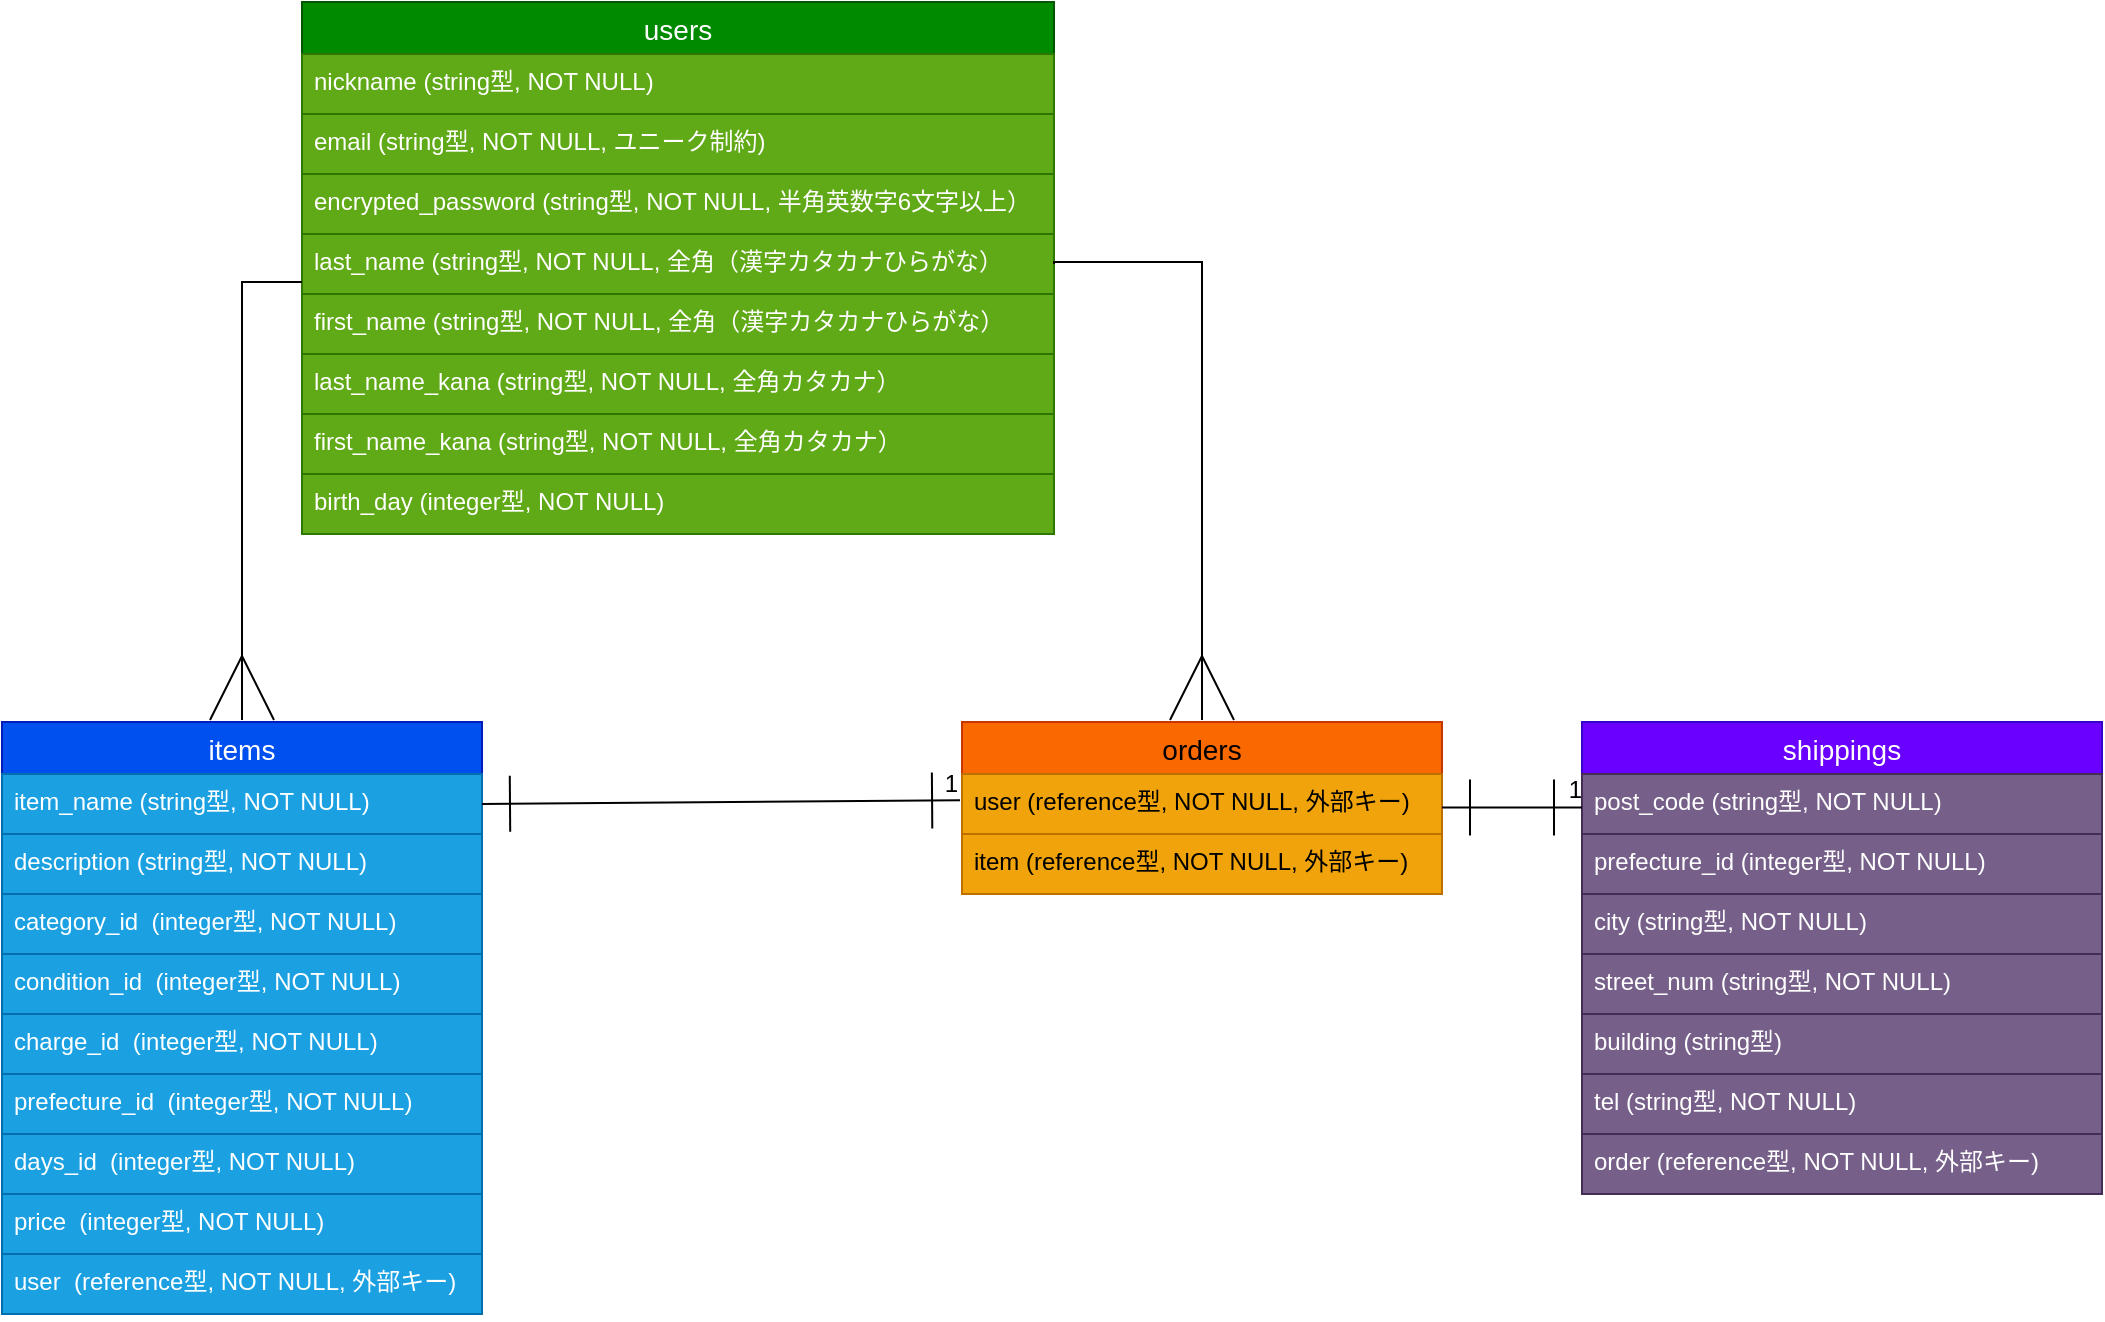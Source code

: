 <mxfile>
    <diagram id="WjhlEcUU9wR8axeZ94Rc" name="Page-1">
        <mxGraphModel dx="1179" dy="827" grid="1" gridSize="10" guides="1" tooltips="1" connect="1" arrows="1" fold="1" page="1" pageScale="1" pageWidth="827" pageHeight="1169" background="#ffffff" math="0" shadow="0">
            <root>
                <mxCell id="0"/>
                <mxCell id="1" parent="0"/>
                <mxCell id="2" value="users" style="swimlane;fontStyle=0;childLayout=stackLayout;horizontal=1;startSize=26;horizontalStack=0;resizeParent=1;resizeParentMax=0;resizeLast=0;collapsible=1;marginBottom=0;align=center;fontSize=14;rounded=0;fillColor=#008a00;fontColor=#ffffff;strokeColor=#005700;" parent="1" vertex="1">
                    <mxGeometry x="150" width="376" height="266" as="geometry">
                        <mxRectangle x="254" y="30" width="60" height="30" as="alternateBounds"/>
                    </mxGeometry>
                </mxCell>
                <mxCell id="17" value="nickname (string型, NOT NULL)" style="text;strokeColor=#2D7600;fillColor=#60a917;spacingLeft=4;spacingRight=4;overflow=hidden;rotatable=0;points=[[0,0.5],[1,0.5]];portConstraint=eastwest;fontSize=12;rounded=0;fontColor=#ffffff;" parent="2" vertex="1">
                    <mxGeometry y="26" width="376" height="30" as="geometry"/>
                </mxCell>
                <mxCell id="3" value="email (string型, NOT NULL, ユニーク制約)&#10;" style="text;strokeColor=#2D7600;fillColor=#60a917;spacingLeft=4;spacingRight=4;overflow=hidden;rotatable=0;points=[[0,0.5],[1,0.5]];portConstraint=eastwest;fontSize=12;rounded=0;fontColor=#ffffff;" parent="2" vertex="1">
                    <mxGeometry y="56" width="376" height="30" as="geometry"/>
                </mxCell>
                <mxCell id="4" value="encrypted_password (string型, NOT NULL, 半角英数字6文字以上）&#10;" style="text;strokeColor=#2D7600;fillColor=#60a917;spacingLeft=4;spacingRight=4;overflow=hidden;rotatable=0;points=[[0,0.5],[1,0.5]];portConstraint=eastwest;fontSize=12;rounded=0;fontColor=#ffffff;" parent="2" vertex="1">
                    <mxGeometry y="86" width="376" height="30" as="geometry"/>
                </mxCell>
                <mxCell id="5" value="last_name (string型, NOT NULL, 全角（漢字カタカナひらがな）&#10;" style="text;strokeColor=#2D7600;fillColor=#60a917;spacingLeft=4;spacingRight=4;overflow=hidden;rotatable=0;points=[[0,0.5],[1,0.5]];portConstraint=eastwest;fontSize=12;rounded=0;fontColor=#ffffff;" parent="2" vertex="1">
                    <mxGeometry y="116" width="376" height="30" as="geometry"/>
                </mxCell>
                <mxCell id="23" value="first_name (string型, NOT NULL, 全角（漢字カタカナひらがな）&#10;" style="text;strokeColor=#2D7600;fillColor=#60a917;spacingLeft=4;spacingRight=4;overflow=hidden;rotatable=0;points=[[0,0.5],[1,0.5]];portConstraint=eastwest;fontSize=12;rounded=0;fontColor=#ffffff;" parent="2" vertex="1">
                    <mxGeometry y="146" width="376" height="30" as="geometry"/>
                </mxCell>
                <mxCell id="22" value="last_name_kana (string型, NOT NULL, 全角カタカナ）&#10;" style="text;strokeColor=#2D7600;fillColor=#60a917;spacingLeft=4;spacingRight=4;overflow=hidden;rotatable=0;points=[[0,0.5],[1,0.5]];portConstraint=eastwest;fontSize=12;rounded=0;fontColor=#ffffff;" parent="2" vertex="1">
                    <mxGeometry y="176" width="376" height="30" as="geometry"/>
                </mxCell>
                <mxCell id="21" value="first_name_kana (string型, NOT NULL, 全角カタカナ）&#10;" style="text;strokeColor=#2D7600;fillColor=#60a917;spacingLeft=4;spacingRight=4;overflow=hidden;rotatable=0;points=[[0,0.5],[1,0.5]];portConstraint=eastwest;fontSize=12;rounded=0;fontColor=#ffffff;" parent="2" vertex="1">
                    <mxGeometry y="206" width="376" height="30" as="geometry"/>
                </mxCell>
                <mxCell id="24" value="birth_day (integer型, NOT NULL)" style="text;strokeColor=#2D7600;fillColor=#60a917;spacingLeft=4;spacingRight=4;overflow=hidden;rotatable=0;points=[[0,0.5],[1,0.5]];portConstraint=eastwest;fontSize=12;rounded=0;fontColor=#ffffff;" parent="2" vertex="1">
                    <mxGeometry y="236" width="376" height="30" as="geometry"/>
                </mxCell>
                <mxCell id="25" value="items" style="swimlane;fontStyle=0;childLayout=stackLayout;horizontal=1;startSize=26;horizontalStack=0;resizeParent=1;resizeParentMax=0;resizeLast=0;collapsible=1;marginBottom=0;align=center;fontSize=14;rounded=0;fillColor=#0050ef;fontColor=#ffffff;strokeColor=#001DBC;" parent="1" vertex="1">
                    <mxGeometry y="360" width="240" height="296" as="geometry"/>
                </mxCell>
                <mxCell id="27" value="item_name (string型, NOT NULL)" style="text;strokeColor=#006EAF;fillColor=#1ba1e2;spacingLeft=4;spacingRight=4;overflow=hidden;rotatable=0;points=[[0,0.5],[1,0.5]];portConstraint=eastwest;fontSize=12;rounded=0;fontColor=#ffffff;" parent="25" vertex="1">
                    <mxGeometry y="26" width="240" height="30" as="geometry"/>
                </mxCell>
                <mxCell id="28" value="description (string型, NOT NULL)" style="text;strokeColor=#006EAF;fillColor=#1ba1e2;spacingLeft=4;spacingRight=4;overflow=hidden;rotatable=0;points=[[0,0.5],[1,0.5]];portConstraint=eastwest;fontSize=12;rounded=0;fontColor=#ffffff;" parent="25" vertex="1">
                    <mxGeometry y="56" width="240" height="30" as="geometry"/>
                </mxCell>
                <mxCell id="33" value="category_id  (integer型, NOT NULL)" style="text;strokeColor=#006EAF;fillColor=#1ba1e2;spacingLeft=4;spacingRight=4;overflow=hidden;rotatable=0;points=[[0,0.5],[1,0.5]];portConstraint=eastwest;fontSize=12;rounded=0;fontColor=#ffffff;" parent="25" vertex="1">
                    <mxGeometry y="86" width="240" height="30" as="geometry"/>
                </mxCell>
                <mxCell id="32" value="condition_id  (integer型, NOT NULL)" style="text;strokeColor=#006EAF;fillColor=#1ba1e2;spacingLeft=4;spacingRight=4;overflow=hidden;rotatable=0;points=[[0,0.5],[1,0.5]];portConstraint=eastwest;fontSize=12;rounded=0;fontColor=#ffffff;" parent="25" vertex="1">
                    <mxGeometry y="116" width="240" height="30" as="geometry"/>
                </mxCell>
                <mxCell id="31" value="charge_id  (integer型, NOT NULL)" style="text;strokeColor=#006EAF;fillColor=#1ba1e2;spacingLeft=4;spacingRight=4;overflow=hidden;rotatable=0;points=[[0,0.5],[1,0.5]];portConstraint=eastwest;fontSize=12;rounded=0;fontColor=#ffffff;" parent="25" vertex="1">
                    <mxGeometry y="146" width="240" height="30" as="geometry"/>
                </mxCell>
                <mxCell id="30" value="prefecture_id  (integer型, NOT NULL)" style="text;strokeColor=#006EAF;fillColor=#1ba1e2;spacingLeft=4;spacingRight=4;overflow=hidden;rotatable=0;points=[[0,0.5],[1,0.5]];portConstraint=eastwest;fontSize=12;rounded=0;fontColor=#ffffff;" parent="25" vertex="1">
                    <mxGeometry y="176" width="240" height="30" as="geometry"/>
                </mxCell>
                <mxCell id="29" value="days_id  (integer型, NOT NULL)" style="text;strokeColor=#006EAF;fillColor=#1ba1e2;spacingLeft=4;spacingRight=4;overflow=hidden;rotatable=0;points=[[0,0.5],[1,0.5]];portConstraint=eastwest;fontSize=12;rounded=0;fontColor=#ffffff;" parent="25" vertex="1">
                    <mxGeometry y="206" width="240" height="30" as="geometry"/>
                </mxCell>
                <mxCell id="43" value="price  (integer型, NOT NULL)" style="text;strokeColor=#006EAF;fillColor=#1ba1e2;spacingLeft=4;spacingRight=4;overflow=hidden;rotatable=0;points=[[0,0.5],[1,0.5]];portConstraint=eastwest;fontSize=12;rounded=0;fontColor=#ffffff;" parent="25" vertex="1">
                    <mxGeometry y="236" width="240" height="30" as="geometry"/>
                </mxCell>
                <mxCell id="44" value="user  (reference型, NOT NULL, 外部キー)" style="text;strokeColor=#006EAF;fillColor=#1ba1e2;spacingLeft=4;spacingRight=4;overflow=hidden;rotatable=0;points=[[0,0.5],[1,0.5]];portConstraint=eastwest;fontSize=12;rounded=0;fontColor=#ffffff;" parent="25" vertex="1">
                    <mxGeometry y="266" width="240" height="30" as="geometry"/>
                </mxCell>
                <mxCell id="34" value="shippings" style="swimlane;fontStyle=0;childLayout=stackLayout;horizontal=1;startSize=26;horizontalStack=0;resizeParent=1;resizeParentMax=0;resizeLast=0;collapsible=1;marginBottom=0;align=center;fontSize=14;rounded=0;fillColor=#6a00ff;fontColor=#ffffff;strokeColor=#3700CC;labelBackgroundColor=none;" parent="1" vertex="1">
                    <mxGeometry x="790" y="360" width="260" height="236" as="geometry"/>
                </mxCell>
                <mxCell id="35" value="post_code (string型, NOT NULL)" style="text;strokeColor=#432D57;fillColor=#76608a;spacingLeft=4;spacingRight=4;overflow=hidden;rotatable=0;points=[[0,0.5],[1,0.5]];portConstraint=eastwest;fontSize=12;rounded=0;fontColor=#ffffff;" parent="34" vertex="1">
                    <mxGeometry y="26" width="260" height="30" as="geometry"/>
                </mxCell>
                <mxCell id="36" value="prefecture_id (integer型, NOT NULL)" style="text;strokeColor=#432D57;fillColor=#76608a;spacingLeft=4;spacingRight=4;overflow=hidden;rotatable=0;points=[[0,0.5],[1,0.5]];portConstraint=eastwest;fontSize=12;rounded=0;fontColor=#ffffff;" parent="34" vertex="1">
                    <mxGeometry y="56" width="260" height="30" as="geometry"/>
                </mxCell>
                <mxCell id="37" value="city (string型, NOT NULL)" style="text;strokeColor=#432D57;fillColor=#76608a;spacingLeft=4;spacingRight=4;overflow=hidden;rotatable=0;points=[[0,0.5],[1,0.5]];portConstraint=eastwest;fontSize=12;rounded=0;fontColor=#ffffff;" parent="34" vertex="1">
                    <mxGeometry y="86" width="260" height="30" as="geometry"/>
                </mxCell>
                <mxCell id="38" value="street_num (string型, NOT NULL)" style="text;strokeColor=#432D57;fillColor=#76608a;spacingLeft=4;spacingRight=4;overflow=hidden;rotatable=0;points=[[0,0.5],[1,0.5]];portConstraint=eastwest;fontSize=12;rounded=0;fontColor=#ffffff;" parent="34" vertex="1">
                    <mxGeometry y="116" width="260" height="30" as="geometry"/>
                </mxCell>
                <mxCell id="39" value="building (string型)" style="text;strokeColor=#432D57;fillColor=#76608a;spacingLeft=4;spacingRight=4;overflow=hidden;rotatable=0;points=[[0,0.5],[1,0.5]];portConstraint=eastwest;fontSize=12;rounded=0;fontColor=#ffffff;" parent="34" vertex="1">
                    <mxGeometry y="146" width="260" height="30" as="geometry"/>
                </mxCell>
                <mxCell id="59" value="tel (string型, NOT NULL)" style="text;strokeColor=#432D57;fillColor=#76608a;spacingLeft=4;spacingRight=4;overflow=hidden;rotatable=0;points=[[0,0.5],[1,0.5]];portConstraint=eastwest;fontSize=12;rounded=0;fontColor=#ffffff;" parent="34" vertex="1">
                    <mxGeometry y="176" width="260" height="30" as="geometry"/>
                </mxCell>
                <mxCell id="64" value="order (reference型, NOT NULL, 外部キー)" style="text;strokeColor=#432D57;fillColor=#76608a;spacingLeft=4;spacingRight=4;overflow=hidden;rotatable=0;points=[[0,0.5],[1,0.5]];portConstraint=eastwest;fontSize=12;rounded=0;fontColor=#ffffff;" parent="34" vertex="1">
                    <mxGeometry y="206" width="260" height="30" as="geometry"/>
                </mxCell>
                <mxCell id="45" value="" style="endArrow=ERone;html=1;rounded=0;entryX=-0.004;entryY=0.439;entryDx=0;entryDy=0;startArrow=ERone;startFill=0;sourcePerimeterSpacing=0;targetPerimeterSpacing=0;strokeWidth=1;endSize=26;endFill=0;jumpSize=6;startSize=26;exitX=1;exitY=0.5;exitDx=0;exitDy=0;entryPerimeter=0;" parent="1" source="27" target="56" edge="1">
                    <mxGeometry relative="1" as="geometry">
                        <mxPoint x="250" y="480" as="sourcePoint"/>
                        <mxPoint x="410" y="478" as="targetPoint"/>
                        <Array as="points"/>
                    </mxGeometry>
                </mxCell>
                <mxCell id="46" value="1" style="resizable=0;html=1;align=right;verticalAlign=bottom;rounded=0;" parent="45" connectable="0" vertex="1">
                    <mxGeometry x="1" relative="1" as="geometry"/>
                </mxCell>
                <mxCell id="47" value="" style="edgeStyle=orthogonalEdgeStyle;fontSize=12;html=1;endArrow=ERmany;endFill=0;movable=1;resizable=1;rotatable=1;deletable=1;editable=1;connectable=1;targetPerimeterSpacing=1;endSize=30;rounded=0;" parent="1" edge="1">
                    <mxGeometry width="100" height="100" relative="1" as="geometry">
                        <mxPoint x="150" y="140" as="sourcePoint"/>
                        <mxPoint x="120" y="359" as="targetPoint"/>
                        <Array as="points">
                            <mxPoint x="120" y="140"/>
                            <mxPoint x="120" y="359"/>
                        </Array>
                    </mxGeometry>
                </mxCell>
                <mxCell id="48" value="" style="edgeStyle=orthogonalEdgeStyle;fontSize=12;html=1;endArrow=ERmany;endFill=0;exitX=1;exitY=0.5;exitDx=0;exitDy=0;movable=1;resizable=1;rotatable=1;deletable=1;editable=1;connectable=1;targetPerimeterSpacing=1;endSize=30;rounded=0;" parent="1" source="5" target="50" edge="1">
                    <mxGeometry width="100" height="100" relative="1" as="geometry">
                        <mxPoint x="604" y="191" as="sourcePoint"/>
                        <mxPoint x="510" y="360" as="targetPoint"/>
                        <Array as="points">
                            <mxPoint x="600" y="130"/>
                        </Array>
                    </mxGeometry>
                </mxCell>
                <mxCell id="50" value="orders" style="swimlane;fontStyle=0;childLayout=stackLayout;horizontal=1;startSize=26;horizontalStack=0;resizeParent=1;resizeParentMax=0;resizeLast=0;collapsible=1;marginBottom=0;align=center;fontSize=14;rounded=0;fillColor=#fa6800;fontColor=#000000;strokeColor=#C73500;" parent="1" vertex="1">
                    <mxGeometry x="480" y="360" width="240" height="86" as="geometry"/>
                </mxCell>
                <mxCell id="56" value="user (reference型, NOT NULL, 外部キー)" style="text;strokeColor=#BD7000;fillColor=#f0a30a;spacingLeft=4;spacingRight=4;overflow=hidden;rotatable=0;points=[[0,0.5],[1,0.5]];portConstraint=eastwest;fontSize=12;rounded=0;fontColor=#000000;" parent="50" vertex="1">
                    <mxGeometry y="26" width="240" height="30" as="geometry"/>
                </mxCell>
                <mxCell id="57" value="item (reference型, NOT NULL, 外部キー)" style="text;strokeColor=#BD7000;fillColor=#f0a30a;spacingLeft=4;spacingRight=4;overflow=hidden;rotatable=0;points=[[0,0.5],[1,0.5]];portConstraint=eastwest;fontSize=12;rounded=0;fontColor=#000000;" parent="50" vertex="1">
                    <mxGeometry y="56" width="240" height="30" as="geometry"/>
                </mxCell>
                <mxCell id="60" value="" style="endArrow=ERone;html=1;rounded=0;startArrow=ERone;startFill=0;sourcePerimeterSpacing=0;targetPerimeterSpacing=0;strokeWidth=1;endSize=26;endFill=0;jumpSize=6;startSize=26;" parent="1" edge="1">
                    <mxGeometry relative="1" as="geometry">
                        <mxPoint x="720" y="402.69" as="sourcePoint"/>
                        <mxPoint x="790" y="402.69" as="targetPoint"/>
                        <Array as="points"/>
                    </mxGeometry>
                </mxCell>
                <mxCell id="61" value="1" style="resizable=0;html=1;align=right;verticalAlign=bottom;rounded=0;" parent="60" connectable="0" vertex="1">
                    <mxGeometry x="1" relative="1" as="geometry"/>
                </mxCell>
            </root>
        </mxGraphModel>
    </diagram>
</mxfile>